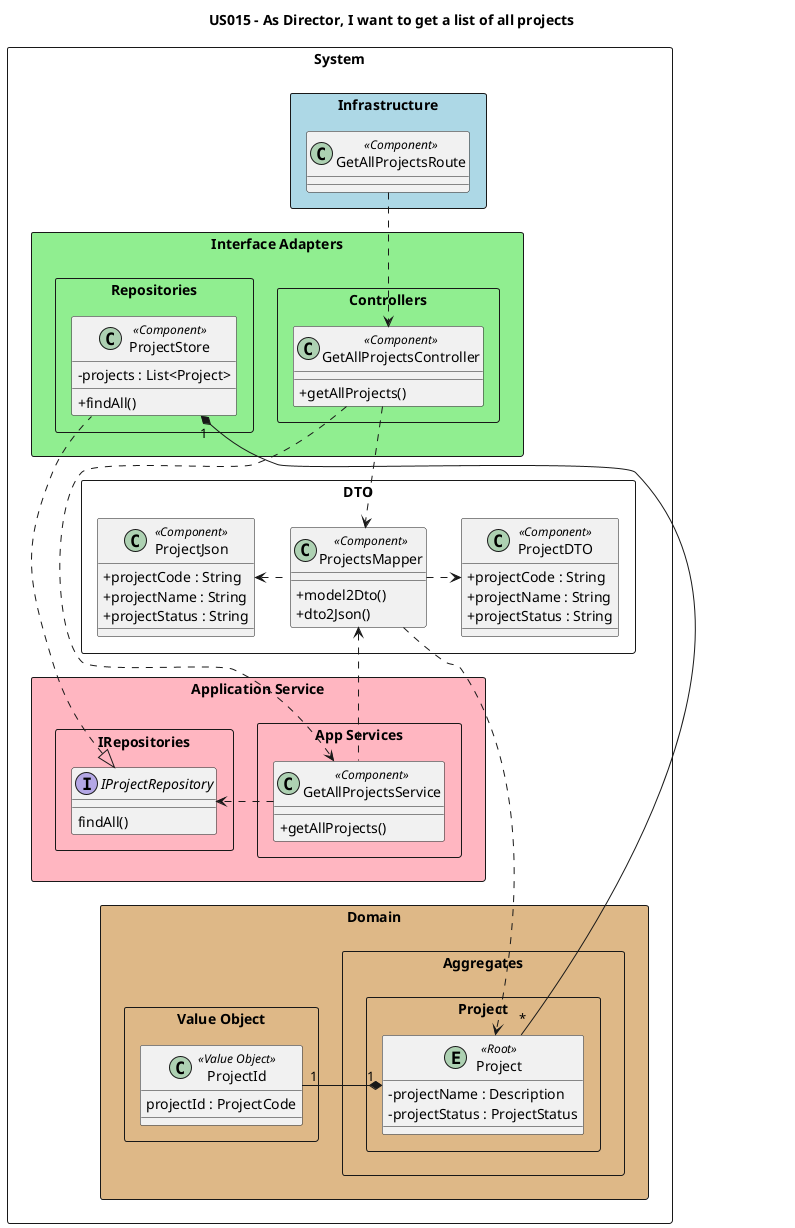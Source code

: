 @startuml
'https://plantuml.com/class-diagram

title US015 - As Director, I want to get a list of all projects

skinparam classAttributeIconSize 0

package "System" <<Rectangle>> {

package "Infrastructure" <<Rectangle>> #lightblue  {
class "GetAllProjectsRoute" as route << Component >>
}

package "Interface Adapters" <<Rectangle>> #lightgreen {
package "Controllers" <<rectangle>>{
class "GetAllProjectsController" as ctrl << Component >> {
+getAllProjects()
}
}
package "Repositories" <<rectangle>>{
class "ProjectStore" as store << Component >> {
-projects : List<Project>
+findAll()
}
}
}

package "Application Service" <<Rectangle>> #lightpink{
package "App Services" <<rectangle>>{
class "GetAllProjectsService" as srv << Component >> {
+getAllProjects()
}
}
package "IRepositories" <<rectangle>>{
interface "IProjectRepository" as repo{
findAll()
}
}
}

package "Domain" <<Rectangle>> #burlywood{
package "Aggregates" <<rectangle>>{
package "Project" <<Rectangle>>{
entity "Project" as proj << Root >> {
-projectName : Description
-projectStatus : ProjectStatus
}
}
}
package "Value Object" <<rectangle>>{
class "ProjectId" as pId << Value Object >> {
projectId : ProjectCode
}
}
}

package "DTO" <<rectangle>>{
class "ProjectsMapper" as map <<Component>> {
+ model2Dto()
+ dto2Json()
}
class "ProjectDTO" as dto <<Component>>{
+ projectCode : String
+ projectName : String
+ projectStatus : String
}

class "ProjectJson" as json <<Component>>{
+ projectCode : String
+ projectName : String
+ projectStatus : String
}
}
}

route .d.> ctrl
ctrl .d..> srv
srv .r.> repo
repo <|.. store
store "1"*----"*" proj
proj "1"*-l-"1" pId
ctrl .d.> map
srv .u.> map
map .r.> dto
map .l.> json
map ..> proj

@enduml